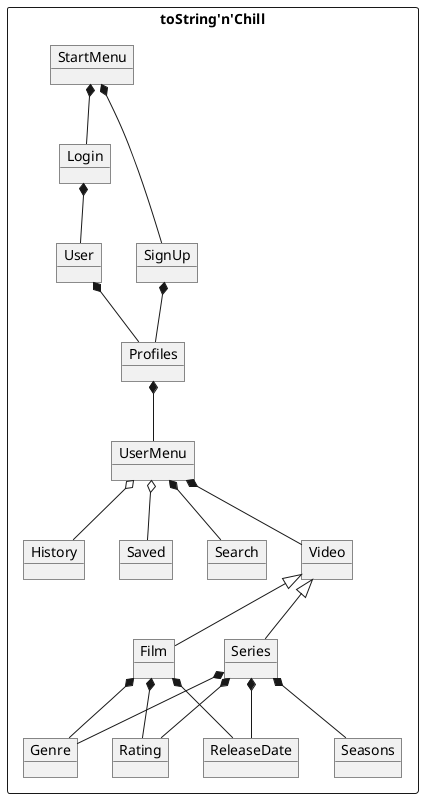 @startuml

rectangle "toString'n'Chill" {

object User
object Login
object SignUp
object Film
object Series
object StartMenu
object UserMenu
object History
object Saved
object Profiles
object Genre
object Seasons
object Rating
object ReleaseDate
object Search
object Video

StartMenu *-- Login
StartMenu *-- SignUp

SignUp *-- Profiles

Login *-- User
User *-- Profiles
Profiles *-- UserMenu

UserMenu o-- History
UserMenu o-- Saved
UserMenu *-- Video
UserMenu *-- Search

Video <|-- Series
Video <|-- Film

Series *-- Genre
Series *-- Seasons
Series *-- Rating
Series *-- ReleaseDate

Film *-- Genre
Film *-- Rating
Film *-- ReleaseDate


}


@enduml